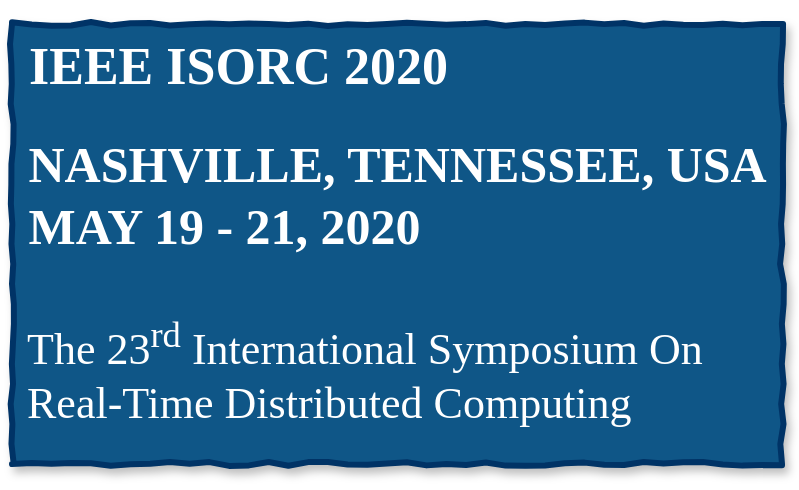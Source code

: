 <mxfile version="12.1.4" type="device" pages="1"><diagram id="idfxfd67CN8kslEPqm8B" name="Page-1"><mxGraphModel dx="1042" dy="625" grid="1" gridSize="10" guides="1" tooltips="1" connect="1" arrows="1" fold="1" page="1" pageScale="1" pageWidth="850" pageHeight="1100" math="0" shadow="0"><root><mxCell id="0"/><mxCell id="1" parent="0"/><mxCell id="NV81BMH6xKUIny-elaBm-3" value="&lt;h1 style=&quot;font-size: 26px&quot;&gt;&lt;font face=&quot;Times New Roman&quot;&gt;&lt;font style=&quot;font-size: 26px&quot;&gt;&amp;nbsp;IEEE &lt;/font&gt;&lt;font style=&quot;font-size: 26px&quot;&gt;ISORC&lt;/font&gt;&lt;font style=&quot;font-size: 26px&quot;&gt; 2020&lt;/font&gt;&lt;/font&gt;&lt;/h1&gt;&lt;h1 style=&quot;font-size: 26px&quot;&gt;&lt;font face=&quot;Times New Roman&quot; style=&quot;font-size: 25px&quot;&gt;&lt;font style=&quot;font-size: 25px&quot;&gt;&amp;nbsp;NASHVILLE, TENNESSEE, USA&lt;br&gt;&amp;nbsp;MAY 19 - 21, 2020&lt;/font&gt;&lt;br&gt;&lt;/font&gt;&lt;/h1&gt;&lt;h4 style=&quot;font-size: 22px&quot;&gt;&lt;font style=&quot;font-size: 22px ; font-weight: normal&quot; face=&quot;Times New Roman&quot;&gt;&amp;nbsp;The 23&lt;sup&gt;rd&lt;/sup&gt; International Symposium On&amp;nbsp; &amp;nbsp;Real-Time Distributed Computing&lt;/font&gt;&lt;/h4&gt;" style="rounded=0;whiteSpace=wrap;html=1;align=left;fillColor=#0F5687;strokeColor=#003366;fontColor=#ffffff;shadow=1;glass=0;comic=1;strokeWidth=3;" parent="1" vertex="1"><mxGeometry x="210" y="200" width="385" height="220" as="geometry"/></mxCell></root></mxGraphModel></diagram></mxfile>